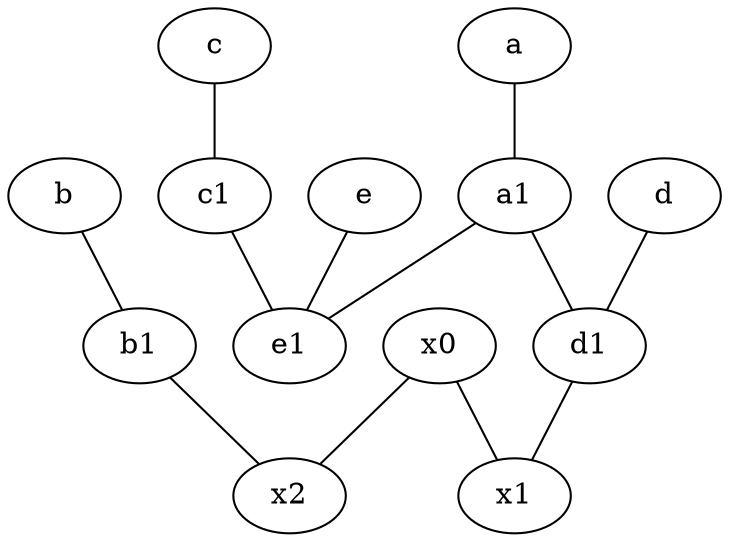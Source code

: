 graph {
	node [labelfontsize=50]
	e1 [labelfontsize=50 pos="7,7!"]
	c1 [labelfontsize=50 pos="4.5,3!"]
	a [labelfontsize=50 pos="8,2!"]
	d1 [labelfontsize=50 pos="3,5!"]
	x0 [labelfontsize=50]
	x2 [labelfontsize=50]
	b1 [labelfontsize=50 pos="9,4!"]
	x1 [labelfontsize=50]
	a1 [labelfontsize=50 pos="8,3!"]
	c -- c1
	b1 -- x2
	d -- d1
	a -- a1
	b -- b1
	x0 -- x2
	x0 -- x1
	d1 -- x1
	a1 -- d1
	c1 -- e1
	a1 -- e1
	e -- e1
}
